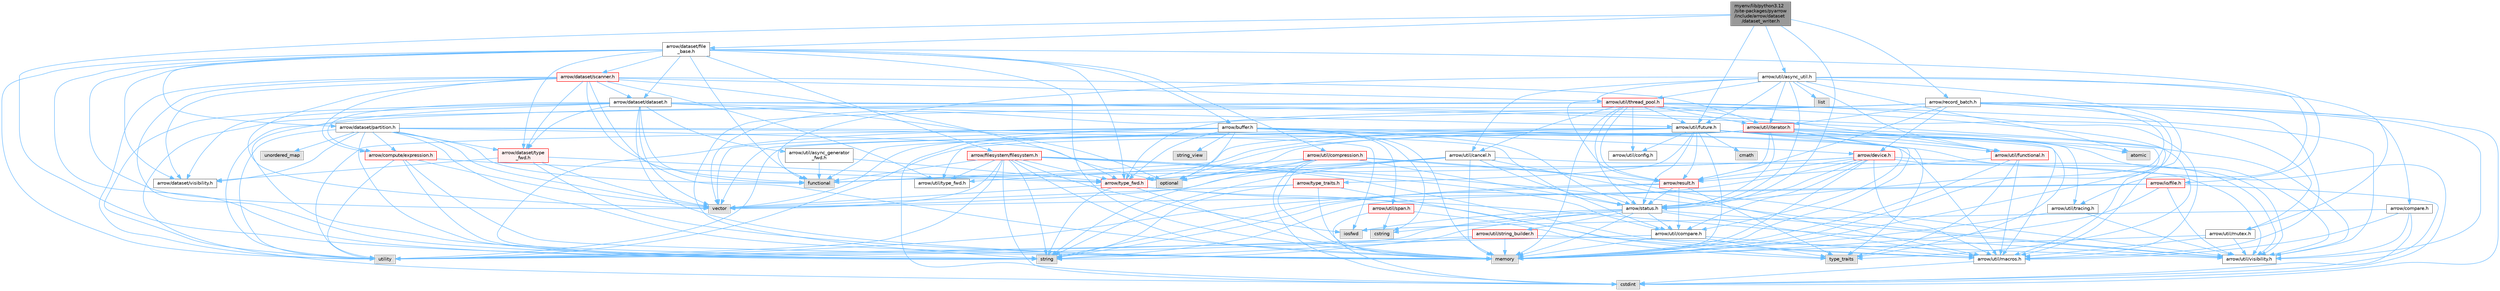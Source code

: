 digraph "myenv/lib/python3.12/site-packages/pyarrow/include/arrow/dataset/dataset_writer.h"
{
 // LATEX_PDF_SIZE
  bgcolor="transparent";
  edge [fontname=Helvetica,fontsize=10,labelfontname=Helvetica,labelfontsize=10];
  node [fontname=Helvetica,fontsize=10,shape=box,height=0.2,width=0.4];
  Node1 [id="Node000001",label="myenv/lib/python3.12\l/site-packages/pyarrow\l/include/arrow/dataset\l/dataset_writer.h",height=0.2,width=0.4,color="gray40", fillcolor="grey60", style="filled", fontcolor="black",tooltip=" "];
  Node1 -> Node2 [id="edge1_Node000001_Node000002",color="steelblue1",style="solid",tooltip=" "];
  Node2 [id="Node000002",label="string",height=0.2,width=0.4,color="grey60", fillcolor="#E0E0E0", style="filled",tooltip=" "];
  Node1 -> Node3 [id="edge2_Node000001_Node000003",color="steelblue1",style="solid",tooltip=" "];
  Node3 [id="Node000003",label="arrow/dataset/file\l_base.h",height=0.2,width=0.4,color="grey40", fillcolor="white", style="filled",URL="$file__base_8h.html",tooltip=" "];
  Node3 -> Node4 [id="edge3_Node000003_Node000004",color="steelblue1",style="solid",tooltip=" "];
  Node4 [id="Node000004",label="functional",height=0.2,width=0.4,color="grey60", fillcolor="#E0E0E0", style="filled",tooltip=" "];
  Node3 -> Node5 [id="edge4_Node000003_Node000005",color="steelblue1",style="solid",tooltip=" "];
  Node5 [id="Node000005",label="memory",height=0.2,width=0.4,color="grey60", fillcolor="#E0E0E0", style="filled",tooltip=" "];
  Node3 -> Node2 [id="edge5_Node000003_Node000002",color="steelblue1",style="solid",tooltip=" "];
  Node3 -> Node6 [id="edge6_Node000003_Node000006",color="steelblue1",style="solid",tooltip=" "];
  Node6 [id="Node000006",label="utility",height=0.2,width=0.4,color="grey60", fillcolor="#E0E0E0", style="filled",tooltip=" "];
  Node3 -> Node7 [id="edge7_Node000003_Node000007",color="steelblue1",style="solid",tooltip=" "];
  Node7 [id="Node000007",label="vector",height=0.2,width=0.4,color="grey60", fillcolor="#E0E0E0", style="filled",tooltip=" "];
  Node3 -> Node8 [id="edge8_Node000003_Node000008",color="steelblue1",style="solid",tooltip=" "];
  Node8 [id="Node000008",label="arrow/buffer.h",height=0.2,width=0.4,color="grey40", fillcolor="white", style="filled",URL="$buffer_8h.html",tooltip=" "];
  Node8 -> Node9 [id="edge9_Node000008_Node000009",color="steelblue1",style="solid",tooltip=" "];
  Node9 [id="Node000009",label="cstdint",height=0.2,width=0.4,color="grey60", fillcolor="#E0E0E0", style="filled",tooltip=" "];
  Node8 -> Node10 [id="edge10_Node000008_Node000010",color="steelblue1",style="solid",tooltip=" "];
  Node10 [id="Node000010",label="cstring",height=0.2,width=0.4,color="grey60", fillcolor="#E0E0E0", style="filled",tooltip=" "];
  Node8 -> Node5 [id="edge11_Node000008_Node000005",color="steelblue1",style="solid",tooltip=" "];
  Node8 -> Node11 [id="edge12_Node000008_Node000011",color="steelblue1",style="solid",tooltip=" "];
  Node11 [id="Node000011",label="optional",height=0.2,width=0.4,color="grey60", fillcolor="#E0E0E0", style="filled",tooltip=" "];
  Node8 -> Node2 [id="edge13_Node000008_Node000002",color="steelblue1",style="solid",tooltip=" "];
  Node8 -> Node12 [id="edge14_Node000008_Node000012",color="steelblue1",style="solid",tooltip=" "];
  Node12 [id="Node000012",label="string_view",height=0.2,width=0.4,color="grey60", fillcolor="#E0E0E0", style="filled",tooltip=" "];
  Node8 -> Node6 [id="edge15_Node000008_Node000006",color="steelblue1",style="solid",tooltip=" "];
  Node8 -> Node7 [id="edge16_Node000008_Node000007",color="steelblue1",style="solid",tooltip=" "];
  Node8 -> Node13 [id="edge17_Node000008_Node000013",color="steelblue1",style="solid",tooltip=" "];
  Node13 [id="Node000013",label="arrow/device.h",height=0.2,width=0.4,color="red", fillcolor="#FFF0F0", style="filled",URL="$device_8h.html",tooltip=" "];
  Node13 -> Node9 [id="edge18_Node000013_Node000009",color="steelblue1",style="solid",tooltip=" "];
  Node13 -> Node4 [id="edge19_Node000013_Node000004",color="steelblue1",style="solid",tooltip=" "];
  Node13 -> Node5 [id="edge20_Node000013_Node000005",color="steelblue1",style="solid",tooltip=" "];
  Node13 -> Node2 [id="edge21_Node000013_Node000002",color="steelblue1",style="solid",tooltip=" "];
  Node13 -> Node19 [id="edge22_Node000013_Node000019",color="steelblue1",style="solid",tooltip=" "];
  Node19 [id="Node000019",label="arrow/result.h",height=0.2,width=0.4,color="red", fillcolor="#FFF0F0", style="filled",URL="$result_8h.html",tooltip=" "];
  Node19 -> Node2 [id="edge23_Node000019_Node000002",color="steelblue1",style="solid",tooltip=" "];
  Node19 -> Node22 [id="edge24_Node000019_Node000022",color="steelblue1",style="solid",tooltip=" "];
  Node22 [id="Node000022",label="type_traits",height=0.2,width=0.4,color="grey60", fillcolor="#E0E0E0", style="filled",tooltip=" "];
  Node19 -> Node6 [id="edge25_Node000019_Node000006",color="steelblue1",style="solid",tooltip=" "];
  Node19 -> Node23 [id="edge26_Node000019_Node000023",color="steelblue1",style="solid",tooltip=" "];
  Node23 [id="Node000023",label="arrow/status.h",height=0.2,width=0.4,color="grey40", fillcolor="white", style="filled",URL="$status_8h.html",tooltip=" "];
  Node23 -> Node10 [id="edge27_Node000023_Node000010",color="steelblue1",style="solid",tooltip=" "];
  Node23 -> Node24 [id="edge28_Node000023_Node000024",color="steelblue1",style="solid",tooltip=" "];
  Node24 [id="Node000024",label="iosfwd",height=0.2,width=0.4,color="grey60", fillcolor="#E0E0E0", style="filled",tooltip=" "];
  Node23 -> Node5 [id="edge29_Node000023_Node000005",color="steelblue1",style="solid",tooltip=" "];
  Node23 -> Node2 [id="edge30_Node000023_Node000002",color="steelblue1",style="solid",tooltip=" "];
  Node23 -> Node6 [id="edge31_Node000023_Node000006",color="steelblue1",style="solid",tooltip=" "];
  Node23 -> Node25 [id="edge32_Node000023_Node000025",color="steelblue1",style="solid",tooltip=" "];
  Node25 [id="Node000025",label="arrow/util/compare.h",height=0.2,width=0.4,color="grey40", fillcolor="white", style="filled",URL="$util_2compare_8h.html",tooltip=" "];
  Node25 -> Node5 [id="edge33_Node000025_Node000005",color="steelblue1",style="solid",tooltip=" "];
  Node25 -> Node22 [id="edge34_Node000025_Node000022",color="steelblue1",style="solid",tooltip=" "];
  Node25 -> Node6 [id="edge35_Node000025_Node000006",color="steelblue1",style="solid",tooltip=" "];
  Node25 -> Node17 [id="edge36_Node000025_Node000017",color="steelblue1",style="solid",tooltip=" "];
  Node17 [id="Node000017",label="arrow/util/macros.h",height=0.2,width=0.4,color="grey40", fillcolor="white", style="filled",URL="$macros_8h.html",tooltip=" "];
  Node17 -> Node9 [id="edge37_Node000017_Node000009",color="steelblue1",style="solid",tooltip=" "];
  Node23 -> Node17 [id="edge38_Node000023_Node000017",color="steelblue1",style="solid",tooltip=" "];
  Node23 -> Node26 [id="edge39_Node000023_Node000026",color="steelblue1",style="solid",tooltip=" "];
  Node26 [id="Node000026",label="arrow/util/string_builder.h",height=0.2,width=0.4,color="red", fillcolor="#FFF0F0", style="filled",URL="$string__builder_8h.html",tooltip=" "];
  Node26 -> Node5 [id="edge40_Node000026_Node000005",color="steelblue1",style="solid",tooltip=" "];
  Node26 -> Node2 [id="edge41_Node000026_Node000002",color="steelblue1",style="solid",tooltip=" "];
  Node26 -> Node6 [id="edge42_Node000026_Node000006",color="steelblue1",style="solid",tooltip=" "];
  Node26 -> Node18 [id="edge43_Node000026_Node000018",color="steelblue1",style="solid",tooltip=" "];
  Node18 [id="Node000018",label="arrow/util/visibility.h",height=0.2,width=0.4,color="grey40", fillcolor="white", style="filled",URL="$include_2arrow_2util_2visibility_8h.html",tooltip=" "];
  Node23 -> Node18 [id="edge44_Node000023_Node000018",color="steelblue1",style="solid",tooltip=" "];
  Node19 -> Node25 [id="edge45_Node000019_Node000025",color="steelblue1",style="solid",tooltip=" "];
  Node13 -> Node23 [id="edge46_Node000013_Node000023",color="steelblue1",style="solid",tooltip=" "];
  Node13 -> Node15 [id="edge47_Node000013_Node000015",color="steelblue1",style="solid",tooltip=" "];
  Node15 [id="Node000015",label="arrow/type_fwd.h",height=0.2,width=0.4,color="red", fillcolor="#FFF0F0", style="filled",URL="$arrow_2type__fwd_8h.html",tooltip=" "];
  Node15 -> Node5 [id="edge48_Node000015_Node000005",color="steelblue1",style="solid",tooltip=" "];
  Node15 -> Node2 [id="edge49_Node000015_Node000002",color="steelblue1",style="solid",tooltip=" "];
  Node15 -> Node7 [id="edge50_Node000015_Node000007",color="steelblue1",style="solid",tooltip=" "];
  Node15 -> Node17 [id="edge51_Node000015_Node000017",color="steelblue1",style="solid",tooltip=" "];
  Node15 -> Node18 [id="edge52_Node000015_Node000018",color="steelblue1",style="solid",tooltip=" "];
  Node13 -> Node25 [id="edge53_Node000013_Node000025",color="steelblue1",style="solid",tooltip=" "];
  Node13 -> Node17 [id="edge54_Node000013_Node000017",color="steelblue1",style="solid",tooltip=" "];
  Node13 -> Node18 [id="edge55_Node000013_Node000018",color="steelblue1",style="solid",tooltip=" "];
  Node8 -> Node23 [id="edge56_Node000008_Node000023",color="steelblue1",style="solid",tooltip=" "];
  Node8 -> Node15 [id="edge57_Node000008_Node000015",color="steelblue1",style="solid",tooltip=" "];
  Node8 -> Node17 [id="edge58_Node000008_Node000017",color="steelblue1",style="solid",tooltip=" "];
  Node8 -> Node30 [id="edge59_Node000008_Node000030",color="steelblue1",style="solid",tooltip=" "];
  Node30 [id="Node000030",label="arrow/util/span.h",height=0.2,width=0.4,color="red", fillcolor="#FFF0F0", style="filled",URL="$span_8h.html",tooltip=" "];
  Node30 -> Node9 [id="edge60_Node000030_Node000009",color="steelblue1",style="solid",tooltip=" "];
  Node30 -> Node10 [id="edge61_Node000030_Node000010",color="steelblue1",style="solid",tooltip=" "];
  Node30 -> Node22 [id="edge62_Node000030_Node000022",color="steelblue1",style="solid",tooltip=" "];
  Node8 -> Node18 [id="edge63_Node000008_Node000018",color="steelblue1",style="solid",tooltip=" "];
  Node3 -> Node32 [id="edge64_Node000003_Node000032",color="steelblue1",style="solid",tooltip=" "];
  Node32 [id="Node000032",label="arrow/dataset/dataset.h",height=0.2,width=0.4,color="grey40", fillcolor="white", style="filled",URL="$dataset_8h.html",tooltip=" "];
  Node32 -> Node4 [id="edge65_Node000032_Node000004",color="steelblue1",style="solid",tooltip=" "];
  Node32 -> Node5 [id="edge66_Node000032_Node000005",color="steelblue1",style="solid",tooltip=" "];
  Node32 -> Node11 [id="edge67_Node000032_Node000011",color="steelblue1",style="solid",tooltip=" "];
  Node32 -> Node2 [id="edge68_Node000032_Node000002",color="steelblue1",style="solid",tooltip=" "];
  Node32 -> Node6 [id="edge69_Node000032_Node000006",color="steelblue1",style="solid",tooltip=" "];
  Node32 -> Node7 [id="edge70_Node000032_Node000007",color="steelblue1",style="solid",tooltip=" "];
  Node32 -> Node33 [id="edge71_Node000032_Node000033",color="steelblue1",style="solid",tooltip=" "];
  Node33 [id="Node000033",label="arrow/compute/expression.h",height=0.2,width=0.4,color="red", fillcolor="#FFF0F0", style="filled",URL="$expression_8h.html",tooltip=" "];
  Node33 -> Node5 [id="edge72_Node000033_Node000005",color="steelblue1",style="solid",tooltip=" "];
  Node33 -> Node2 [id="edge73_Node000033_Node000002",color="steelblue1",style="solid",tooltip=" "];
  Node33 -> Node6 [id="edge74_Node000033_Node000006",color="steelblue1",style="solid",tooltip=" "];
  Node33 -> Node7 [id="edge75_Node000033_Node000007",color="steelblue1",style="solid",tooltip=" "];
  Node33 -> Node15 [id="edge76_Node000033_Node000015",color="steelblue1",style="solid",tooltip=" "];
  Node32 -> Node65 [id="edge77_Node000032_Node000065",color="steelblue1",style="solid",tooltip=" "];
  Node65 [id="Node000065",label="arrow/dataset/type\l_fwd.h",height=0.2,width=0.4,color="red", fillcolor="#FFF0F0", style="filled",URL="$arrow_2dataset_2type__fwd_8h.html",tooltip=" "];
  Node65 -> Node5 [id="edge78_Node000065_Node000005",color="steelblue1",style="solid",tooltip=" "];
  Node65 -> Node7 [id="edge79_Node000065_Node000007",color="steelblue1",style="solid",tooltip=" "];
  Node65 -> Node66 [id="edge80_Node000065_Node000066",color="steelblue1",style="solid",tooltip=" "];
  Node66 [id="Node000066",label="arrow/dataset/visibility.h",height=0.2,width=0.4,color="grey40", fillcolor="white", style="filled",URL="$include_2arrow_2dataset_2visibility_8h.html",tooltip=" "];
  Node65 -> Node15 [id="edge81_Node000065_Node000015",color="steelblue1",style="solid",tooltip=" "];
  Node32 -> Node66 [id="edge82_Node000032_Node000066",color="steelblue1",style="solid",tooltip=" "];
  Node32 -> Node68 [id="edge83_Node000032_Node000068",color="steelblue1",style="solid",tooltip=" "];
  Node68 [id="Node000068",label="arrow/util/async_generator\l_fwd.h",height=0.2,width=0.4,color="grey40", fillcolor="white", style="filled",URL="$async__generator__fwd_8h.html",tooltip=" "];
  Node68 -> Node4 [id="edge84_Node000068_Node000004",color="steelblue1",style="solid",tooltip=" "];
  Node68 -> Node15 [id="edge85_Node000068_Node000015",color="steelblue1",style="solid",tooltip=" "];
  Node32 -> Node69 [id="edge86_Node000032_Node000069",color="steelblue1",style="solid",tooltip=" "];
  Node69 [id="Node000069",label="arrow/util/future.h",height=0.2,width=0.4,color="grey40", fillcolor="white", style="filled",URL="$future_8h.html",tooltip=" "];
  Node69 -> Node38 [id="edge87_Node000069_Node000038",color="steelblue1",style="solid",tooltip=" "];
  Node38 [id="Node000038",label="atomic",height=0.2,width=0.4,color="grey60", fillcolor="#E0E0E0", style="filled",tooltip=" "];
  Node69 -> Node70 [id="edge88_Node000069_Node000070",color="steelblue1",style="solid",tooltip=" "];
  Node70 [id="Node000070",label="cmath",height=0.2,width=0.4,color="grey60", fillcolor="#E0E0E0", style="filled",tooltip=" "];
  Node69 -> Node4 [id="edge89_Node000069_Node000004",color="steelblue1",style="solid",tooltip=" "];
  Node69 -> Node5 [id="edge90_Node000069_Node000005",color="steelblue1",style="solid",tooltip=" "];
  Node69 -> Node11 [id="edge91_Node000069_Node000011",color="steelblue1",style="solid",tooltip=" "];
  Node69 -> Node22 [id="edge92_Node000069_Node000022",color="steelblue1",style="solid",tooltip=" "];
  Node69 -> Node6 [id="edge93_Node000069_Node000006",color="steelblue1",style="solid",tooltip=" "];
  Node69 -> Node7 [id="edge94_Node000069_Node000007",color="steelblue1",style="solid",tooltip=" "];
  Node69 -> Node19 [id="edge95_Node000069_Node000019",color="steelblue1",style="solid",tooltip=" "];
  Node69 -> Node23 [id="edge96_Node000069_Node000023",color="steelblue1",style="solid",tooltip=" "];
  Node69 -> Node15 [id="edge97_Node000069_Node000015",color="steelblue1",style="solid",tooltip=" "];
  Node69 -> Node58 [id="edge98_Node000069_Node000058",color="steelblue1",style="solid",tooltip=" "];
  Node58 [id="Node000058",label="arrow/type_traits.h",height=0.2,width=0.4,color="red", fillcolor="#FFF0F0", style="filled",URL="$include_2arrow_2type__traits_8h.html",tooltip=" "];
  Node58 -> Node5 [id="edge99_Node000058_Node000005",color="steelblue1",style="solid",tooltip=" "];
  Node58 -> Node2 [id="edge100_Node000058_Node000002",color="steelblue1",style="solid",tooltip=" "];
  Node58 -> Node22 [id="edge101_Node000058_Node000022",color="steelblue1",style="solid",tooltip=" "];
  Node58 -> Node7 [id="edge102_Node000058_Node000007",color="steelblue1",style="solid",tooltip=" "];
  Node69 -> Node71 [id="edge103_Node000069_Node000071",color="steelblue1",style="solid",tooltip=" "];
  Node71 [id="Node000071",label="arrow/util/config.h",height=0.2,width=0.4,color="grey40", fillcolor="white", style="filled",URL="$pyarrow_2include_2arrow_2util_2config_8h.html",tooltip=" "];
  Node69 -> Node72 [id="edge104_Node000069_Node000072",color="steelblue1",style="solid",tooltip=" "];
  Node72 [id="Node000072",label="arrow/util/functional.h",height=0.2,width=0.4,color="red", fillcolor="#FFF0F0", style="filled",URL="$functional_8h.html",tooltip=" "];
  Node72 -> Node5 [id="edge105_Node000072_Node000005",color="steelblue1",style="solid",tooltip=" "];
  Node72 -> Node22 [id="edge106_Node000072_Node000022",color="steelblue1",style="solid",tooltip=" "];
  Node72 -> Node19 [id="edge107_Node000072_Node000019",color="steelblue1",style="solid",tooltip=" "];
  Node72 -> Node17 [id="edge108_Node000072_Node000017",color="steelblue1",style="solid",tooltip=" "];
  Node69 -> Node17 [id="edge109_Node000069_Node000017",color="steelblue1",style="solid",tooltip=" "];
  Node69 -> Node74 [id="edge110_Node000069_Node000074",color="steelblue1",style="solid",tooltip=" "];
  Node74 [id="Node000074",label="arrow/util/tracing.h",height=0.2,width=0.4,color="grey40", fillcolor="white", style="filled",URL="$tracing_8h.html",tooltip=" "];
  Node74 -> Node5 [id="edge111_Node000074_Node000005",color="steelblue1",style="solid",tooltip=" "];
  Node74 -> Node18 [id="edge112_Node000074_Node000018",color="steelblue1",style="solid",tooltip=" "];
  Node69 -> Node75 [id="edge113_Node000069_Node000075",color="steelblue1",style="solid",tooltip=" "];
  Node75 [id="Node000075",label="arrow/util/type_fwd.h",height=0.2,width=0.4,color="grey40", fillcolor="white", style="filled",URL="$arrow_2util_2type__fwd_8h.html",tooltip=" "];
  Node69 -> Node18 [id="edge114_Node000069_Node000018",color="steelblue1",style="solid",tooltip=" "];
  Node32 -> Node17 [id="edge115_Node000032_Node000017",color="steelblue1",style="solid",tooltip=" "];
  Node32 -> Node76 [id="edge116_Node000032_Node000076",color="steelblue1",style="solid",tooltip=" "];
  Node76 [id="Node000076",label="arrow/util/mutex.h",height=0.2,width=0.4,color="grey40", fillcolor="white", style="filled",URL="$mutex_8h.html",tooltip=" "];
  Node76 -> Node5 [id="edge117_Node000076_Node000005",color="steelblue1",style="solid",tooltip=" "];
  Node76 -> Node17 [id="edge118_Node000076_Node000017",color="steelblue1",style="solid",tooltip=" "];
  Node76 -> Node18 [id="edge119_Node000076_Node000018",color="steelblue1",style="solid",tooltip=" "];
  Node3 -> Node77 [id="edge120_Node000003_Node000077",color="steelblue1",style="solid",tooltip=" "];
  Node77 [id="Node000077",label="arrow/dataset/partition.h",height=0.2,width=0.4,color="grey40", fillcolor="white", style="filled",URL="$partition_8h.html",tooltip=" "];
  Node77 -> Node4 [id="edge121_Node000077_Node000004",color="steelblue1",style="solid",tooltip=" "];
  Node77 -> Node24 [id="edge122_Node000077_Node000024",color="steelblue1",style="solid",tooltip=" "];
  Node77 -> Node5 [id="edge123_Node000077_Node000005",color="steelblue1",style="solid",tooltip=" "];
  Node77 -> Node11 [id="edge124_Node000077_Node000011",color="steelblue1",style="solid",tooltip=" "];
  Node77 -> Node2 [id="edge125_Node000077_Node000002",color="steelblue1",style="solid",tooltip=" "];
  Node77 -> Node78 [id="edge126_Node000077_Node000078",color="steelblue1",style="solid",tooltip=" "];
  Node78 [id="Node000078",label="unordered_map",height=0.2,width=0.4,color="grey60", fillcolor="#E0E0E0", style="filled",tooltip=" "];
  Node77 -> Node6 [id="edge127_Node000077_Node000006",color="steelblue1",style="solid",tooltip=" "];
  Node77 -> Node7 [id="edge128_Node000077_Node000007",color="steelblue1",style="solid",tooltip=" "];
  Node77 -> Node33 [id="edge129_Node000077_Node000033",color="steelblue1",style="solid",tooltip=" "];
  Node77 -> Node65 [id="edge130_Node000077_Node000065",color="steelblue1",style="solid",tooltip=" "];
  Node77 -> Node66 [id="edge131_Node000077_Node000066",color="steelblue1",style="solid",tooltip=" "];
  Node77 -> Node25 [id="edge132_Node000077_Node000025",color="steelblue1",style="solid",tooltip=" "];
  Node3 -> Node79 [id="edge133_Node000003_Node000079",color="steelblue1",style="solid",tooltip=" "];
  Node79 [id="Node000079",label="arrow/dataset/scanner.h",height=0.2,width=0.4,color="red", fillcolor="#FFF0F0", style="filled",URL="$scanner_8h.html",tooltip=" "];
  Node79 -> Node4 [id="edge134_Node000079_Node000004",color="steelblue1",style="solid",tooltip=" "];
  Node79 -> Node5 [id="edge135_Node000079_Node000005",color="steelblue1",style="solid",tooltip=" "];
  Node79 -> Node2 [id="edge136_Node000079_Node000002",color="steelblue1",style="solid",tooltip=" "];
  Node79 -> Node6 [id="edge137_Node000079_Node000006",color="steelblue1",style="solid",tooltip=" "];
  Node79 -> Node7 [id="edge138_Node000079_Node000007",color="steelblue1",style="solid",tooltip=" "];
  Node79 -> Node33 [id="edge139_Node000079_Node000033",color="steelblue1",style="solid",tooltip=" "];
  Node79 -> Node32 [id="edge140_Node000079_Node000032",color="steelblue1",style="solid",tooltip=" "];
  Node79 -> Node65 [id="edge141_Node000079_Node000065",color="steelblue1",style="solid",tooltip=" "];
  Node79 -> Node66 [id="edge142_Node000079_Node000066",color="steelblue1",style="solid",tooltip=" "];
  Node79 -> Node15 [id="edge143_Node000079_Node000015",color="steelblue1",style="solid",tooltip=" "];
  Node79 -> Node89 [id="edge144_Node000079_Node000089",color="steelblue1",style="solid",tooltip=" "];
  Node89 [id="Node000089",label="arrow/util/iterator.h",height=0.2,width=0.4,color="red", fillcolor="#FFF0F0", style="filled",URL="$iterator_8h.html",tooltip=" "];
  Node89 -> Node4 [id="edge145_Node000089_Node000004",color="steelblue1",style="solid",tooltip=" "];
  Node89 -> Node5 [id="edge146_Node000089_Node000005",color="steelblue1",style="solid",tooltip=" "];
  Node89 -> Node11 [id="edge147_Node000089_Node000011",color="steelblue1",style="solid",tooltip=" "];
  Node89 -> Node22 [id="edge148_Node000089_Node000022",color="steelblue1",style="solid",tooltip=" "];
  Node89 -> Node6 [id="edge149_Node000089_Node000006",color="steelblue1",style="solid",tooltip=" "];
  Node89 -> Node7 [id="edge150_Node000089_Node000007",color="steelblue1",style="solid",tooltip=" "];
  Node89 -> Node19 [id="edge151_Node000089_Node000019",color="steelblue1",style="solid",tooltip=" "];
  Node89 -> Node23 [id="edge152_Node000089_Node000023",color="steelblue1",style="solid",tooltip=" "];
  Node89 -> Node25 [id="edge153_Node000089_Node000025",color="steelblue1",style="solid",tooltip=" "];
  Node89 -> Node72 [id="edge154_Node000089_Node000072",color="steelblue1",style="solid",tooltip=" "];
  Node89 -> Node17 [id="edge155_Node000089_Node000017",color="steelblue1",style="solid",tooltip=" "];
  Node89 -> Node18 [id="edge156_Node000089_Node000018",color="steelblue1",style="solid",tooltip=" "];
  Node79 -> Node96 [id="edge157_Node000079_Node000096",color="steelblue1",style="solid",tooltip=" "];
  Node96 [id="Node000096",label="arrow/util/thread_pool.h",height=0.2,width=0.4,color="red", fillcolor="#FFF0F0", style="filled",URL="$thread__pool_8h.html",tooltip=" "];
  Node96 -> Node9 [id="edge158_Node000096_Node000009",color="steelblue1",style="solid",tooltip=" "];
  Node96 -> Node5 [id="edge159_Node000096_Node000005",color="steelblue1",style="solid",tooltip=" "];
  Node96 -> Node22 [id="edge160_Node000096_Node000022",color="steelblue1",style="solid",tooltip=" "];
  Node96 -> Node6 [id="edge161_Node000096_Node000006",color="steelblue1",style="solid",tooltip=" "];
  Node96 -> Node19 [id="edge162_Node000096_Node000019",color="steelblue1",style="solid",tooltip=" "];
  Node96 -> Node23 [id="edge163_Node000096_Node000023",color="steelblue1",style="solid",tooltip=" "];
  Node96 -> Node95 [id="edge164_Node000096_Node000095",color="steelblue1",style="solid",tooltip=" "];
  Node95 [id="Node000095",label="arrow/util/cancel.h",height=0.2,width=0.4,color="grey40", fillcolor="white", style="filled",URL="$cancel_8h.html",tooltip=" "];
  Node95 -> Node4 [id="edge165_Node000095_Node000004",color="steelblue1",style="solid",tooltip=" "];
  Node95 -> Node5 [id="edge166_Node000095_Node000005",color="steelblue1",style="solid",tooltip=" "];
  Node95 -> Node2 [id="edge167_Node000095_Node000002",color="steelblue1",style="solid",tooltip=" "];
  Node95 -> Node7 [id="edge168_Node000095_Node000007",color="steelblue1",style="solid",tooltip=" "];
  Node95 -> Node23 [id="edge169_Node000095_Node000023",color="steelblue1",style="solid",tooltip=" "];
  Node95 -> Node15 [id="edge170_Node000095_Node000015",color="steelblue1",style="solid",tooltip=" "];
  Node95 -> Node17 [id="edge171_Node000095_Node000017",color="steelblue1",style="solid",tooltip=" "];
  Node95 -> Node18 [id="edge172_Node000095_Node000018",color="steelblue1",style="solid",tooltip=" "];
  Node96 -> Node71 [id="edge173_Node000096_Node000071",color="steelblue1",style="solid",tooltip=" "];
  Node96 -> Node72 [id="edge174_Node000096_Node000072",color="steelblue1",style="solid",tooltip=" "];
  Node96 -> Node69 [id="edge175_Node000096_Node000069",color="steelblue1",style="solid",tooltip=" "];
  Node96 -> Node89 [id="edge176_Node000096_Node000089",color="steelblue1",style="solid",tooltip=" "];
  Node96 -> Node17 [id="edge177_Node000096_Node000017",color="steelblue1",style="solid",tooltip=" "];
  Node96 -> Node18 [id="edge178_Node000096_Node000018",color="steelblue1",style="solid",tooltip=" "];
  Node79 -> Node75 [id="edge179_Node000079_Node000075",color="steelblue1",style="solid",tooltip=" "];
  Node3 -> Node65 [id="edge180_Node000003_Node000065",color="steelblue1",style="solid",tooltip=" "];
  Node3 -> Node66 [id="edge181_Node000003_Node000066",color="steelblue1",style="solid",tooltip=" "];
  Node3 -> Node108 [id="edge182_Node000003_Node000108",color="steelblue1",style="solid",tooltip=" "];
  Node108 [id="Node000108",label="arrow/filesystem/filesystem.h",height=0.2,width=0.4,color="red", fillcolor="#FFF0F0", style="filled",URL="$include_2arrow_2filesystem_2filesystem_8h.html",tooltip=" "];
  Node108 -> Node9 [id="edge183_Node000108_Node000009",color="steelblue1",style="solid",tooltip=" "];
  Node108 -> Node4 [id="edge184_Node000108_Node000004",color="steelblue1",style="solid",tooltip=" "];
  Node108 -> Node24 [id="edge185_Node000108_Node000024",color="steelblue1",style="solid",tooltip=" "];
  Node108 -> Node5 [id="edge186_Node000108_Node000005",color="steelblue1",style="solid",tooltip=" "];
  Node108 -> Node2 [id="edge187_Node000108_Node000002",color="steelblue1",style="solid",tooltip=" "];
  Node108 -> Node6 [id="edge188_Node000108_Node000006",color="steelblue1",style="solid",tooltip=" "];
  Node108 -> Node7 [id="edge189_Node000108_Node000007",color="steelblue1",style="solid",tooltip=" "];
  Node108 -> Node15 [id="edge190_Node000108_Node000015",color="steelblue1",style="solid",tooltip=" "];
  Node108 -> Node25 [id="edge191_Node000108_Node000025",color="steelblue1",style="solid",tooltip=" "];
  Node108 -> Node17 [id="edge192_Node000108_Node000017",color="steelblue1",style="solid",tooltip=" "];
  Node108 -> Node75 [id="edge193_Node000108_Node000075",color="steelblue1",style="solid",tooltip=" "];
  Node108 -> Node18 [id="edge194_Node000108_Node000018",color="steelblue1",style="solid",tooltip=" "];
  Node3 -> Node110 [id="edge195_Node000003_Node000110",color="steelblue1",style="solid",tooltip=" "];
  Node110 [id="Node000110",label="arrow/io/file.h",height=0.2,width=0.4,color="red", fillcolor="#FFF0F0", style="filled",URL="$file_8h.html",tooltip=" "];
  Node110 -> Node9 [id="edge196_Node000110_Node000009",color="steelblue1",style="solid",tooltip=" "];
  Node110 -> Node5 [id="edge197_Node000110_Node000005",color="steelblue1",style="solid",tooltip=" "];
  Node110 -> Node2 [id="edge198_Node000110_Node000002",color="steelblue1",style="solid",tooltip=" "];
  Node110 -> Node7 [id="edge199_Node000110_Node000007",color="steelblue1",style="solid",tooltip=" "];
  Node110 -> Node18 [id="edge200_Node000110_Node000018",color="steelblue1",style="solid",tooltip=" "];
  Node3 -> Node15 [id="edge201_Node000003_Node000015",color="steelblue1",style="solid",tooltip=" "];
  Node3 -> Node112 [id="edge202_Node000003_Node000112",color="steelblue1",style="solid",tooltip=" "];
  Node112 [id="Node000112",label="arrow/util/compression.h",height=0.2,width=0.4,color="red", fillcolor="#FFF0F0", style="filled",URL="$compression_8h.html",tooltip=" "];
  Node112 -> Node9 [id="edge203_Node000112_Node000009",color="steelblue1",style="solid",tooltip=" "];
  Node112 -> Node5 [id="edge204_Node000112_Node000005",color="steelblue1",style="solid",tooltip=" "];
  Node112 -> Node11 [id="edge205_Node000112_Node000011",color="steelblue1",style="solid",tooltip=" "];
  Node112 -> Node2 [id="edge206_Node000112_Node000002",color="steelblue1",style="solid",tooltip=" "];
  Node112 -> Node19 [id="edge207_Node000112_Node000019",color="steelblue1",style="solid",tooltip=" "];
  Node112 -> Node23 [id="edge208_Node000112_Node000023",color="steelblue1",style="solid",tooltip=" "];
  Node112 -> Node75 [id="edge209_Node000112_Node000075",color="steelblue1",style="solid",tooltip=" "];
  Node112 -> Node18 [id="edge210_Node000112_Node000018",color="steelblue1",style="solid",tooltip=" "];
  Node1 -> Node88 [id="edge211_Node000001_Node000088",color="steelblue1",style="solid",tooltip=" "];
  Node88 [id="Node000088",label="arrow/record_batch.h",height=0.2,width=0.4,color="grey40", fillcolor="white", style="filled",URL="$record__batch_8h.html",tooltip=" "];
  Node88 -> Node9 [id="edge212_Node000088_Node000009",color="steelblue1",style="solid",tooltip=" "];
  Node88 -> Node5 [id="edge213_Node000088_Node000005",color="steelblue1",style="solid",tooltip=" "];
  Node88 -> Node2 [id="edge214_Node000088_Node000002",color="steelblue1",style="solid",tooltip=" "];
  Node88 -> Node7 [id="edge215_Node000088_Node000007",color="steelblue1",style="solid",tooltip=" "];
  Node88 -> Node55 [id="edge216_Node000088_Node000055",color="steelblue1",style="solid",tooltip=" "];
  Node55 [id="Node000055",label="arrow/compare.h",height=0.2,width=0.4,color="grey40", fillcolor="white", style="filled",URL="$compare_8h.html",tooltip=" "];
  Node55 -> Node9 [id="edge217_Node000055_Node000009",color="steelblue1",style="solid",tooltip=" "];
  Node55 -> Node24 [id="edge218_Node000055_Node000024",color="steelblue1",style="solid",tooltip=" "];
  Node55 -> Node17 [id="edge219_Node000055_Node000017",color="steelblue1",style="solid",tooltip=" "];
  Node55 -> Node18 [id="edge220_Node000055_Node000018",color="steelblue1",style="solid",tooltip=" "];
  Node88 -> Node13 [id="edge221_Node000088_Node000013",color="steelblue1",style="solid",tooltip=" "];
  Node88 -> Node19 [id="edge222_Node000088_Node000019",color="steelblue1",style="solid",tooltip=" "];
  Node88 -> Node23 [id="edge223_Node000088_Node000023",color="steelblue1",style="solid",tooltip=" "];
  Node88 -> Node15 [id="edge224_Node000088_Node000015",color="steelblue1",style="solid",tooltip=" "];
  Node88 -> Node89 [id="edge225_Node000088_Node000089",color="steelblue1",style="solid",tooltip=" "];
  Node88 -> Node17 [id="edge226_Node000088_Node000017",color="steelblue1",style="solid",tooltip=" "];
  Node88 -> Node18 [id="edge227_Node000088_Node000018",color="steelblue1",style="solid",tooltip=" "];
  Node1 -> Node23 [id="edge228_Node000001_Node000023",color="steelblue1",style="solid",tooltip=" "];
  Node1 -> Node93 [id="edge229_Node000001_Node000093",color="steelblue1",style="solid",tooltip=" "];
  Node93 [id="Node000093",label="arrow/util/async_util.h",height=0.2,width=0.4,color="grey40", fillcolor="white", style="filled",URL="$async__util_8h.html",tooltip=" "];
  Node93 -> Node38 [id="edge230_Node000093_Node000038",color="steelblue1",style="solid",tooltip=" "];
  Node93 -> Node4 [id="edge231_Node000093_Node000004",color="steelblue1",style="solid",tooltip=" "];
  Node93 -> Node94 [id="edge232_Node000093_Node000094",color="steelblue1",style="solid",tooltip=" "];
  Node94 [id="Node000094",label="list",height=0.2,width=0.4,color="grey60", fillcolor="#E0E0E0", style="filled",tooltip=" "];
  Node93 -> Node5 [id="edge233_Node000093_Node000005",color="steelblue1",style="solid",tooltip=" "];
  Node93 -> Node19 [id="edge234_Node000093_Node000019",color="steelblue1",style="solid",tooltip=" "];
  Node93 -> Node23 [id="edge235_Node000093_Node000023",color="steelblue1",style="solid",tooltip=" "];
  Node93 -> Node95 [id="edge236_Node000093_Node000095",color="steelblue1",style="solid",tooltip=" "];
  Node93 -> Node72 [id="edge237_Node000093_Node000072",color="steelblue1",style="solid",tooltip=" "];
  Node93 -> Node69 [id="edge238_Node000093_Node000069",color="steelblue1",style="solid",tooltip=" "];
  Node93 -> Node89 [id="edge239_Node000093_Node000089",color="steelblue1",style="solid",tooltip=" "];
  Node93 -> Node76 [id="edge240_Node000093_Node000076",color="steelblue1",style="solid",tooltip=" "];
  Node93 -> Node96 [id="edge241_Node000093_Node000096",color="steelblue1",style="solid",tooltip=" "];
  Node93 -> Node74 [id="edge242_Node000093_Node000074",color="steelblue1",style="solid",tooltip=" "];
  Node1 -> Node69 [id="edge243_Node000001_Node000069",color="steelblue1",style="solid",tooltip=" "];
}
